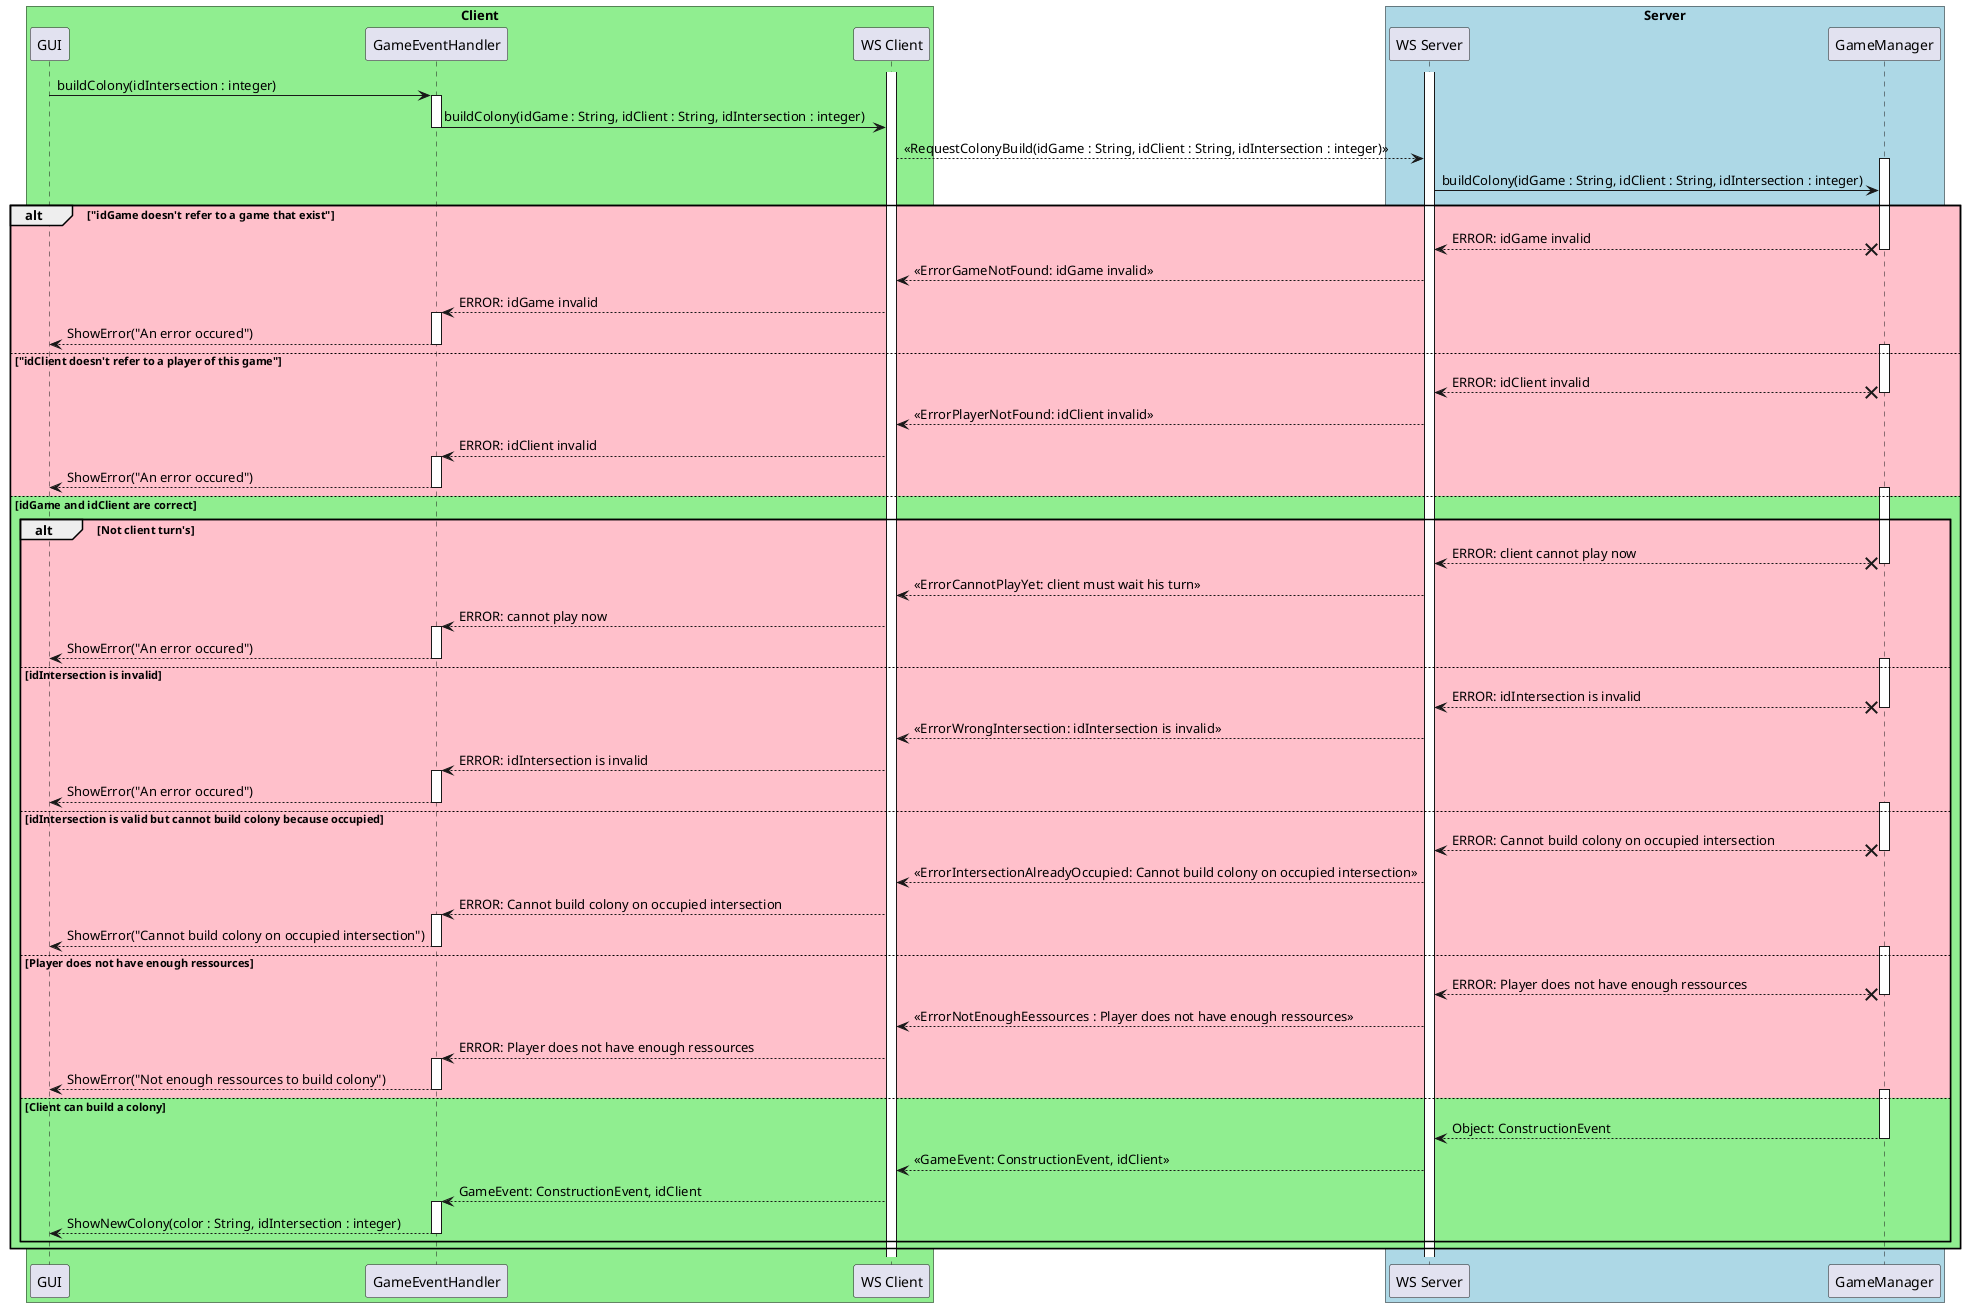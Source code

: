 @startuml

box "Client" #LightGreen
  participant "GUI" as GUI
  participant "GameEventHandler" as GameEventHandler
  participant "WS Client" as WSClient
end box

box "Server" #LightBlue
  participant "WS Server" as WSServer
  participant "GameManager" as GameManager
end box

activate WSClient
activate WSServer

GUI -> GameEventHandler : buildColony(idIntersection : integer)
activate GameEventHandler

GameEventHandler -> WSClient : buildColony(idGame : String, idClient : String, idIntersection : integer)
deactivate GameEventHandler

WSClient --> WSServer : <<RequestColonyBuild(idGame : String, idClient : String, idIntersection : integer)>>

activate GameManager
WSServer -> GameManager : buildColony(idGame : String, idClient : String, idIntersection : integer)

alt #Pink "idGame doesn't refer to a game that exist"
  GameManager x--> WSServer : ERROR: idGame invalid
  deactivate GameManager
  
  WSServer --> WSClient : <<ErrorGameNotFound: idGame invalid>>

  WSClient --> GameEventHandler : ERROR: idGame invalid
  activate GameEventHandler

  GameEventHandler --> GUI : ShowError("An error occured")
  deactivate GameEventHandler

else #Pink "idClient doesn't refer to a player of this game"
  activate GameManager

  GameManager x--> WSServer : ERROR: idClient invalid
  deactivate GameManager
  
  WSServer --> WSClient : <<ErrorPlayerNotFound: idClient invalid>>

  WSClient --> GameEventHandler : ERROR: idClient invalid
  activate GameEventHandler

  GameEventHandler --> GUI : ShowError("An error occured")
  deactivate GameEventHandler

else #LightGreen idGame and idClient are correct
  
  alt #Pink Not client turn's

    activate GameManager

    GameManager x--> WSServer : ERROR: client cannot play now
    deactivate GameManager
    
    WSServer --> WSClient : <<ErrorCannotPlayYet: client must wait his turn>>
  
    WSClient --> GameEventHandler : ERROR: cannot play now
    activate GameEventHandler
  
    GameEventHandler --> GUI : ShowError("An error occured")
    deactivate GameEventHandler
    
  else #Pink idIntersection is invalid

    activate GameManager

    GameManager x--> WSServer : ERROR: idIntersection is invalid
    deactivate GameManager
    
    WSServer --> WSClient : <<ErrorWrongIntersection: idIntersection is invalid>>
  
    WSClient --> GameEventHandler : ERROR: idIntersection is invalid
    activate GameEventHandler
  
    GameEventHandler --> GUI : ShowError("An error occured")
    deactivate GameEventHandler
    
  else #Pink idIntersection is valid but cannot build colony because occupied

    activate GameManager

    GameManager x--> WSServer : ERROR: Cannot build colony on occupied intersection
    deactivate GameManager
    
    WSServer --> WSClient : <<ErrorIntersectionAlreadyOccupied: Cannot build colony on occupied intersection>>
  
    WSClient --> GameEventHandler : ERROR: Cannot build colony on occupied intersection
    activate GameEventHandler
  
    GameEventHandler --> GUI : ShowError("Cannot build colony on occupied intersection")
    deactivate GameEventHandler
    
    
  else #Pink Player does not have enough ressources 

    activate GameManager

    GameManager x--> WSServer : ERROR: Player does not have enough ressources 
    deactivate GameManager
    
    WSServer --> WSClient : <<ErrorNotEnoughEessources : Player does not have enough ressources >>
  
    WSClient --> GameEventHandler : ERROR: Player does not have enough ressources
    activate GameEventHandler
  
    GameEventHandler --> GUI : ShowError("Not enough ressources to build colony")
    deactivate GameEventHandler
    
  else #LightGreen Client can build a colony
    
    activate GameManager

    GameManager --> WSServer : Object: ConstructionEvent
    deactivate GameManager
    
    WSServer --> WSClient : <<GameEvent: ConstructionEvent, idClient>>
  
    WSClient --> GameEventHandler : GameEvent: ConstructionEvent, idClient
    activate GameEventHandler
  
    GameEventHandler --> GUI : ShowNewColony(color : String, idIntersection : integer)
    deactivate GameEventHandler
    
  end
end

@enduml
